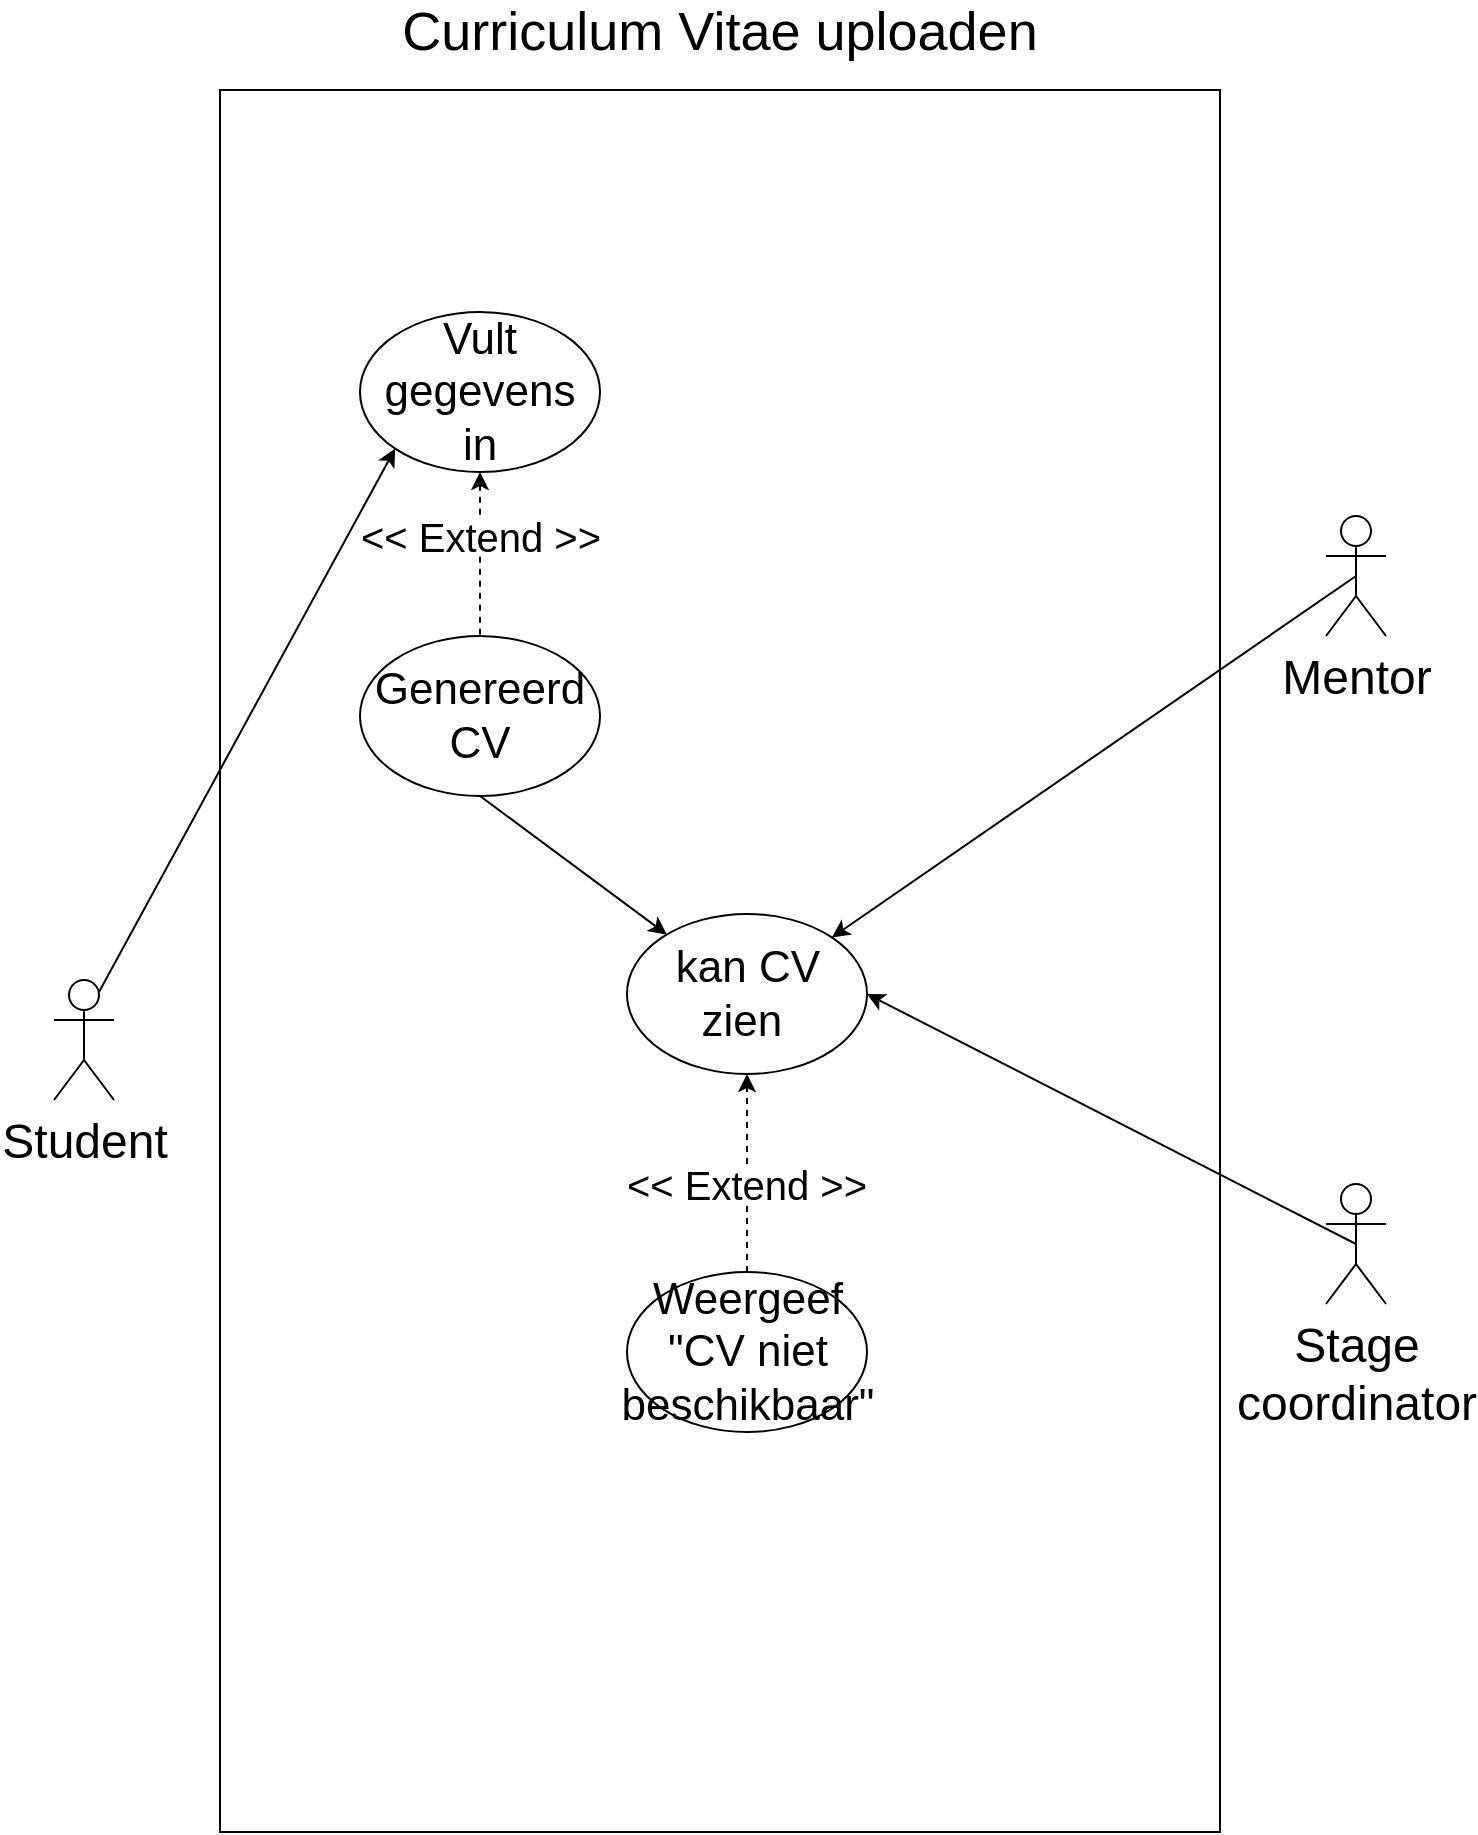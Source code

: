 <mxfile version="12.3.9" type="device" pages="1"><diagram id="wXtKJfX2qPpmf1A4eIuP" name="Page-1"><mxGraphModel dx="1205" dy="611" grid="1" gridSize="10" guides="1" tooltips="1" connect="1" arrows="1" fold="1" page="1" pageScale="1" pageWidth="827" pageHeight="1169" math="0" shadow="0"><root><mxCell id="0"/><mxCell id="1" parent="0"/><mxCell id="2gb88_7HVc5cMrOk5_HM-1" value="&lt;font style=&quot;font-size: 24px&quot;&gt;Student&lt;/font&gt;" style="shape=umlActor;verticalLabelPosition=bottom;labelBackgroundColor=#ffffff;verticalAlign=top;html=1;outlineConnect=0;" parent="1" vertex="1"><mxGeometry x="80" y="524" width="30" height="60" as="geometry"/></mxCell><mxCell id="2gb88_7HVc5cMrOk5_HM-3" value="" style="rounded=0;whiteSpace=wrap;html=1;" parent="1" vertex="1"><mxGeometry x="163" y="79" width="500" height="871" as="geometry"/></mxCell><mxCell id="2gb88_7HVc5cMrOk5_HM-5" value="&lt;font style=&quot;font-size: 27px&quot;&gt;Curriculum Vitae uploaden&lt;/font&gt;" style="text;html=1;strokeColor=none;fillColor=none;align=center;verticalAlign=middle;whiteSpace=wrap;rounded=0;" parent="1" vertex="1"><mxGeometry x="229" y="40" width="368" height="20" as="geometry"/></mxCell><mxCell id="xC765XdGVblThbuRvcO--2" style="edgeStyle=none;rounded=0;orthogonalLoop=1;jettySize=auto;html=1;exitX=0.5;exitY=0.5;exitDx=0;exitDy=0;exitPerimeter=0;entryX=1;entryY=0;entryDx=0;entryDy=0;" edge="1" parent="1" source="2gb88_7HVc5cMrOk5_HM-8" target="2gb88_7HVc5cMrOk5_HM-15"><mxGeometry relative="1" as="geometry"/></mxCell><mxCell id="2gb88_7HVc5cMrOk5_HM-8" value="&lt;font style=&quot;font-size: 24px&quot;&gt;Mentor&lt;/font&gt;" style="shape=umlActor;verticalLabelPosition=bottom;labelBackgroundColor=#ffffff;verticalAlign=top;html=1;outlineConnect=0;" parent="1" vertex="1"><mxGeometry x="716" y="292" width="30" height="60" as="geometry"/></mxCell><mxCell id="xC765XdGVblThbuRvcO--3" style="edgeStyle=none;rounded=0;orthogonalLoop=1;jettySize=auto;html=1;exitX=0.5;exitY=0.5;exitDx=0;exitDy=0;exitPerimeter=0;entryX=1;entryY=0.5;entryDx=0;entryDy=0;" edge="1" parent="1" source="2gb88_7HVc5cMrOk5_HM-9" target="2gb88_7HVc5cMrOk5_HM-15"><mxGeometry relative="1" as="geometry"/></mxCell><mxCell id="2gb88_7HVc5cMrOk5_HM-9" value="&lt;font style=&quot;font-size: 24px&quot;&gt;Stage &lt;br&gt;coordinator&lt;/font&gt;" style="shape=umlActor;verticalLabelPosition=bottom;labelBackgroundColor=#ffffff;verticalAlign=top;html=1;outlineConnect=0;" parent="1" vertex="1"><mxGeometry x="716" y="626" width="30" height="60" as="geometry"/></mxCell><mxCell id="2gb88_7HVc5cMrOk5_HM-23" style="edgeStyle=none;rounded=0;orthogonalLoop=1;jettySize=auto;html=1;exitX=0.5;exitY=1;exitDx=0;exitDy=0;startArrow=classic;startFill=1;endArrow=none;endFill=0;dashed=1;" parent="1" source="2gb88_7HVc5cMrOk5_HM-13" target="2gb88_7HVc5cMrOk5_HM-14" edge="1"><mxGeometry relative="1" as="geometry"/></mxCell><mxCell id="2gb88_7HVc5cMrOk5_HM-13" value="&lt;font style=&quot;font-size: 22px&quot;&gt;Vult gegevens in&lt;/font&gt;" style="ellipse;whiteSpace=wrap;html=1;" parent="1" vertex="1"><mxGeometry x="233" y="190" width="120" height="80" as="geometry"/></mxCell><mxCell id="2gb88_7HVc5cMrOk5_HM-24" style="edgeStyle=none;rounded=0;orthogonalLoop=1;jettySize=auto;html=1;exitX=0.5;exitY=1;exitDx=0;exitDy=0;" parent="1" source="2gb88_7HVc5cMrOk5_HM-14" target="2gb88_7HVc5cMrOk5_HM-15" edge="1"><mxGeometry relative="1" as="geometry"><mxPoint x="350" y="530" as="sourcePoint"/></mxGeometry></mxCell><mxCell id="2gb88_7HVc5cMrOk5_HM-14" value="&lt;font style=&quot;font-size: 22px&quot;&gt;Genereerd CV&lt;/font&gt;" style="ellipse;whiteSpace=wrap;html=1;" parent="1" vertex="1"><mxGeometry x="233" y="352" width="120" height="80" as="geometry"/></mxCell><mxCell id="2gb88_7HVc5cMrOk5_HM-15" value="&lt;span style=&quot;font-size: 22px&quot;&gt;kan CV zien&amp;nbsp;&lt;/span&gt;" style="ellipse;whiteSpace=wrap;html=1;" parent="1" vertex="1"><mxGeometry x="366.5" y="491" width="120" height="80" as="geometry"/></mxCell><mxCell id="xC765XdGVblThbuRvcO--4" style="edgeStyle=none;rounded=0;orthogonalLoop=1;jettySize=auto;html=1;exitX=0.5;exitY=0;exitDx=0;exitDy=0;dashed=1;" edge="1" parent="1" source="2gb88_7HVc5cMrOk5_HM-17" target="2gb88_7HVc5cMrOk5_HM-15"><mxGeometry relative="1" as="geometry"/></mxCell><mxCell id="2gb88_7HVc5cMrOk5_HM-17" value="&lt;font style=&quot;font-size: 22px&quot;&gt;Weergeef &quot;CV niet beschikbaar&quot;&lt;/font&gt;" style="ellipse;whiteSpace=wrap;html=1;" parent="1" vertex="1"><mxGeometry x="366.5" y="670" width="120" height="80" as="geometry"/></mxCell><mxCell id="2gb88_7HVc5cMrOk5_HM-28" value="&lt;font style=&quot;font-size: 20px&quot;&gt;&amp;lt;&amp;lt; Extend &amp;gt;&amp;gt;&lt;/font&gt;" style="text;html=1;strokeColor=none;fillColor=#ffffff;align=center;verticalAlign=middle;whiteSpace=wrap;rounded=0;" parent="1" vertex="1"><mxGeometry x="219.5" y="292" width="147" height="20" as="geometry"/></mxCell><mxCell id="xC765XdGVblThbuRvcO--1" style="rounded=0;orthogonalLoop=1;jettySize=auto;html=1;exitX=0.75;exitY=0.1;exitDx=0;exitDy=0;exitPerimeter=0;entryX=0;entryY=1;entryDx=0;entryDy=0;" edge="1" parent="1" source="2gb88_7HVc5cMrOk5_HM-1" target="2gb88_7HVc5cMrOk5_HM-13"><mxGeometry relative="1" as="geometry"/></mxCell><mxCell id="xC765XdGVblThbuRvcO--5" value="&lt;font style=&quot;font-size: 20px&quot;&gt;&amp;lt;&amp;lt; Extend &amp;gt;&amp;gt;&lt;/font&gt;" style="text;html=1;strokeColor=none;fillColor=#ffffff;align=center;verticalAlign=middle;whiteSpace=wrap;rounded=0;" vertex="1" parent="1"><mxGeometry x="353" y="616" width="147" height="20" as="geometry"/></mxCell></root></mxGraphModel></diagram></mxfile>